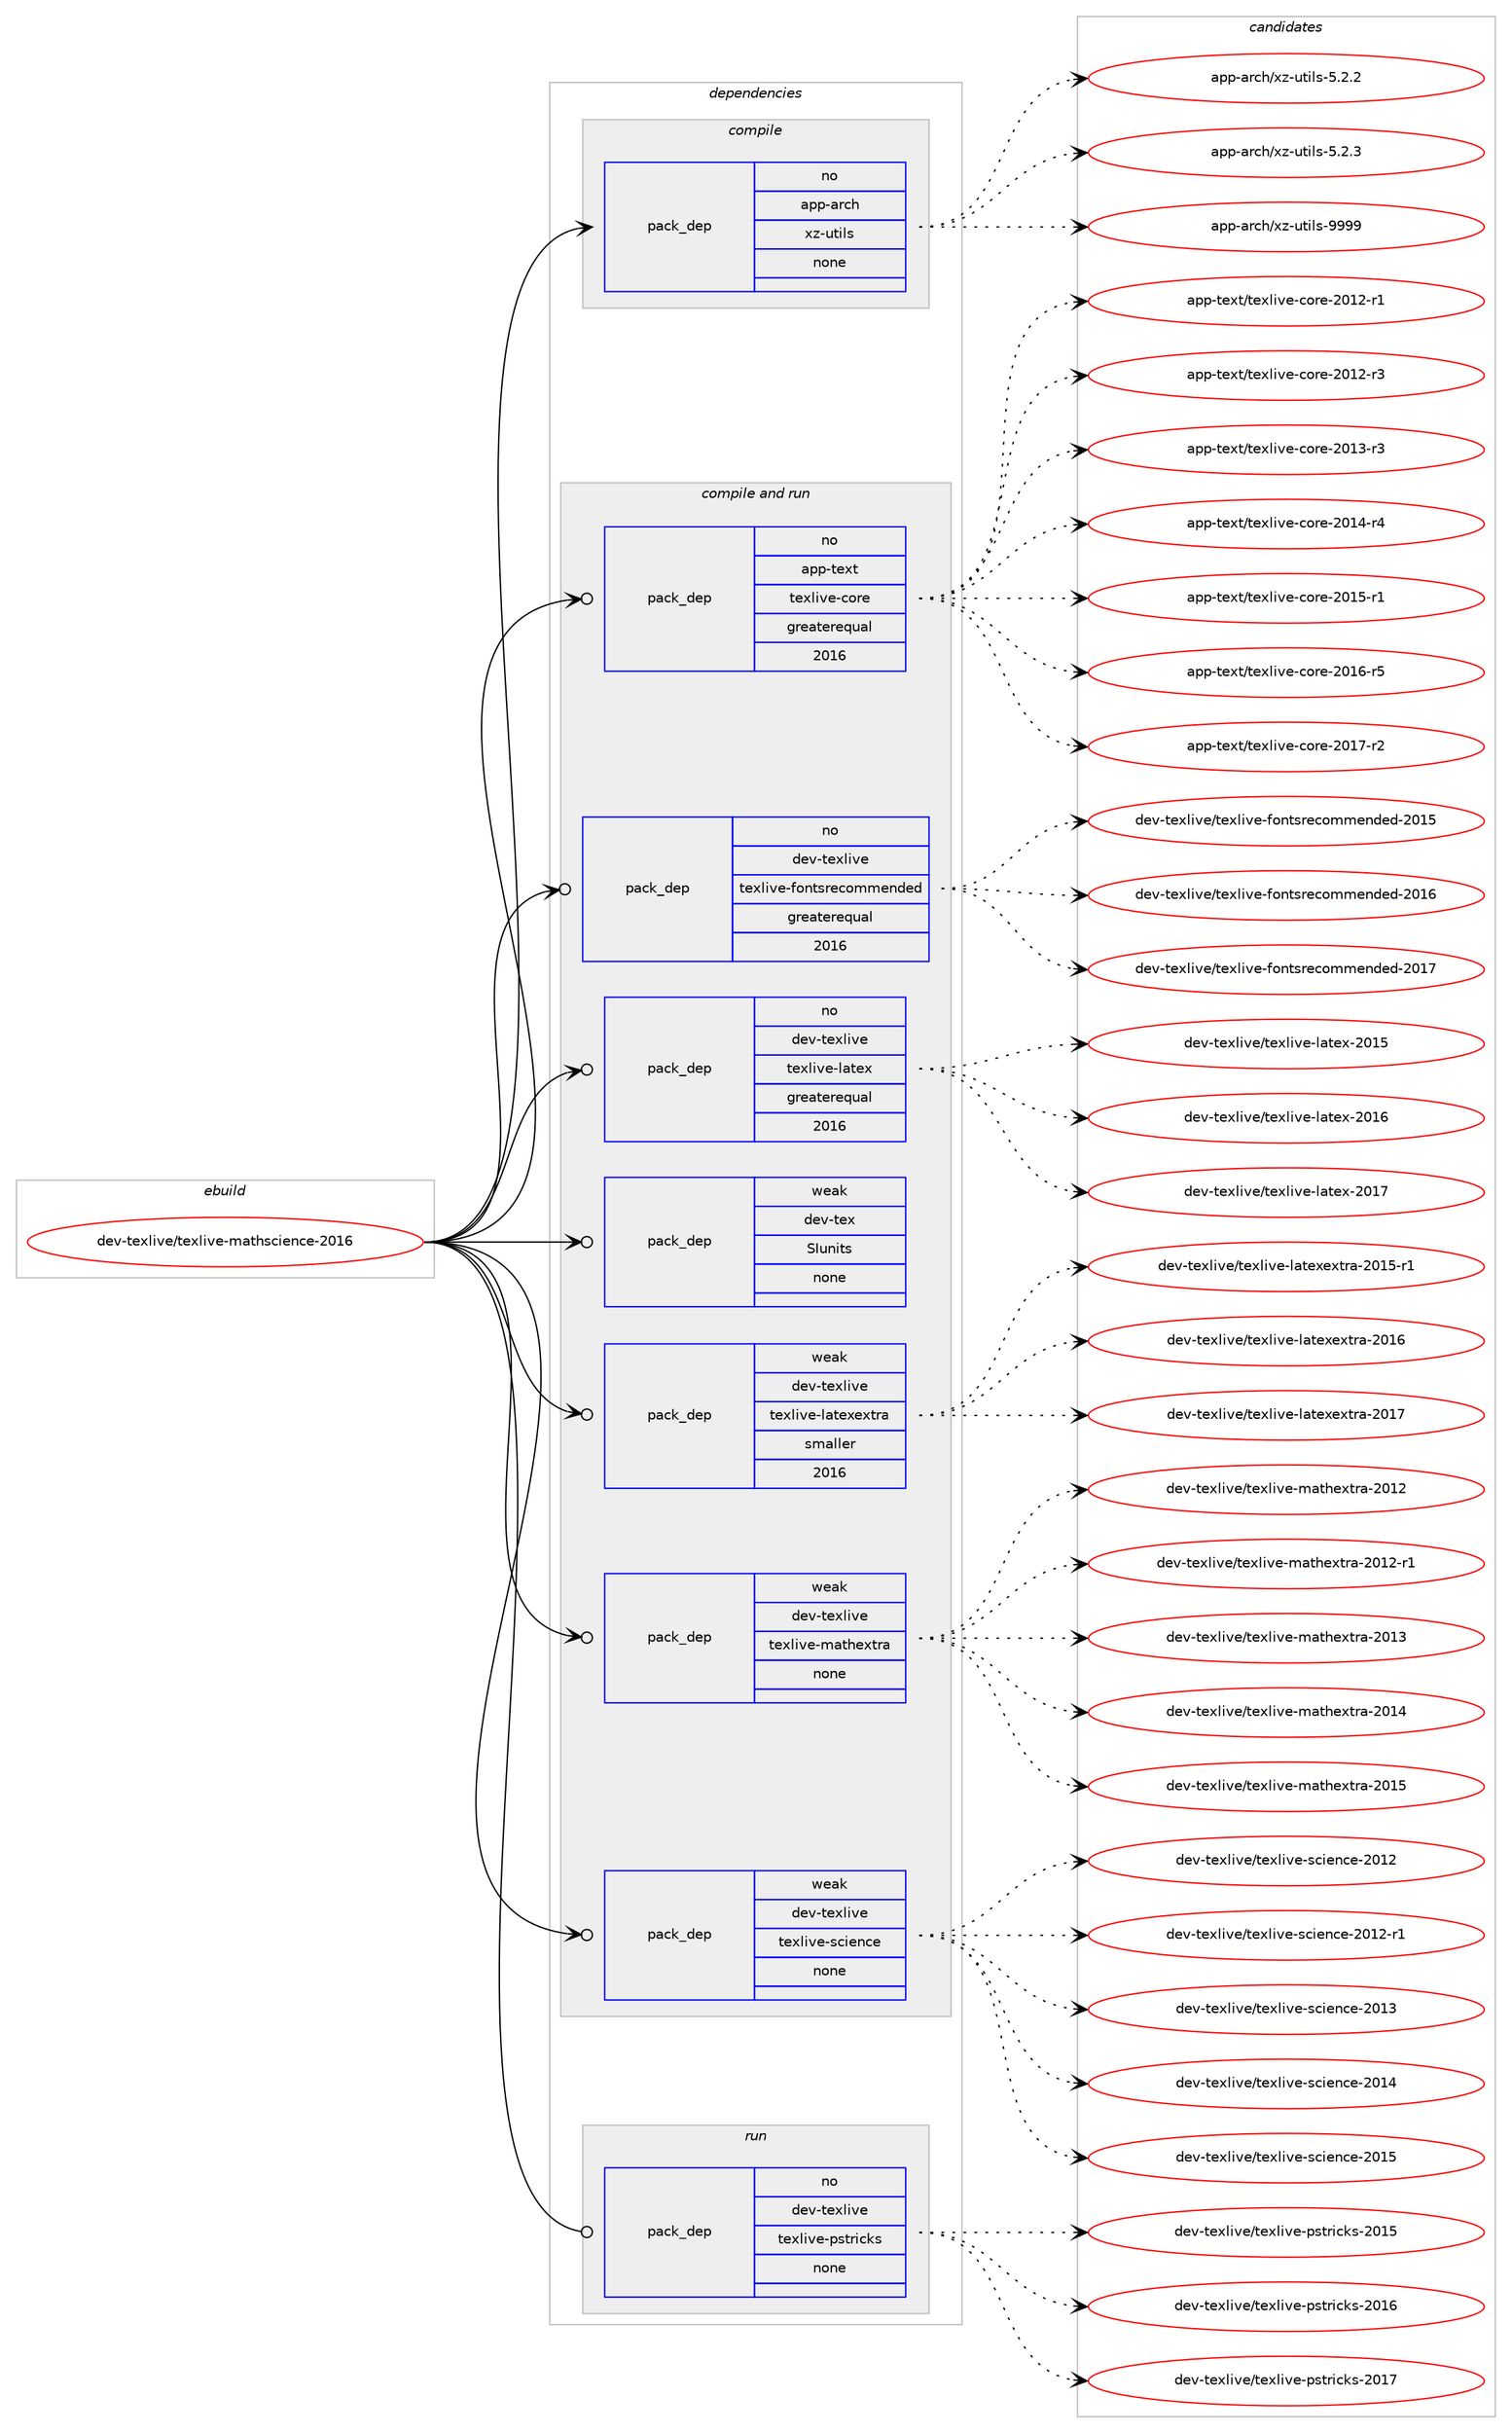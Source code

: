digraph prolog {

# *************
# Graph options
# *************

newrank=true;
concentrate=true;
compound=true;
graph [rankdir=LR,fontname=Helvetica,fontsize=10,ranksep=1.5];#, ranksep=2.5, nodesep=0.2];
edge  [arrowhead=vee];
node  [fontname=Helvetica,fontsize=10];

# **********
# The ebuild
# **********

subgraph cluster_leftcol {
color=gray;
rank=same;
label=<<i>ebuild</i>>;
id [label="dev-texlive/texlive-mathscience-2016", color=red, width=4, href="../dev-texlive/texlive-mathscience-2016.svg"];
}

# ****************
# The dependencies
# ****************

subgraph cluster_midcol {
color=gray;
label=<<i>dependencies</i>>;
subgraph cluster_compile {
fillcolor="#eeeeee";
style=filled;
label=<<i>compile</i>>;
subgraph pack199676 {
dependency281030 [label=<<TABLE BORDER="0" CELLBORDER="1" CELLSPACING="0" CELLPADDING="4" WIDTH="220"><TR><TD ROWSPAN="6" CELLPADDING="30">pack_dep</TD></TR><TR><TD WIDTH="110">no</TD></TR><TR><TD>app-arch</TD></TR><TR><TD>xz-utils</TD></TR><TR><TD>none</TD></TR><TR><TD></TD></TR></TABLE>>, shape=none, color=blue];
}
id:e -> dependency281030:w [weight=20,style="solid",arrowhead="vee"];
}
subgraph cluster_compileandrun {
fillcolor="#eeeeee";
style=filled;
label=<<i>compile and run</i>>;
subgraph pack199677 {
dependency281031 [label=<<TABLE BORDER="0" CELLBORDER="1" CELLSPACING="0" CELLPADDING="4" WIDTH="220"><TR><TD ROWSPAN="6" CELLPADDING="30">pack_dep</TD></TR><TR><TD WIDTH="110">no</TD></TR><TR><TD>app-text</TD></TR><TR><TD>texlive-core</TD></TR><TR><TD>greaterequal</TD></TR><TR><TD>2016</TD></TR></TABLE>>, shape=none, color=blue];
}
id:e -> dependency281031:w [weight=20,style="solid",arrowhead="odotvee"];
subgraph pack199678 {
dependency281032 [label=<<TABLE BORDER="0" CELLBORDER="1" CELLSPACING="0" CELLPADDING="4" WIDTH="220"><TR><TD ROWSPAN="6" CELLPADDING="30">pack_dep</TD></TR><TR><TD WIDTH="110">no</TD></TR><TR><TD>dev-texlive</TD></TR><TR><TD>texlive-fontsrecommended</TD></TR><TR><TD>greaterequal</TD></TR><TR><TD>2016</TD></TR></TABLE>>, shape=none, color=blue];
}
id:e -> dependency281032:w [weight=20,style="solid",arrowhead="odotvee"];
subgraph pack199679 {
dependency281033 [label=<<TABLE BORDER="0" CELLBORDER="1" CELLSPACING="0" CELLPADDING="4" WIDTH="220"><TR><TD ROWSPAN="6" CELLPADDING="30">pack_dep</TD></TR><TR><TD WIDTH="110">no</TD></TR><TR><TD>dev-texlive</TD></TR><TR><TD>texlive-latex</TD></TR><TR><TD>greaterequal</TD></TR><TR><TD>2016</TD></TR></TABLE>>, shape=none, color=blue];
}
id:e -> dependency281033:w [weight=20,style="solid",arrowhead="odotvee"];
subgraph pack199680 {
dependency281034 [label=<<TABLE BORDER="0" CELLBORDER="1" CELLSPACING="0" CELLPADDING="4" WIDTH="220"><TR><TD ROWSPAN="6" CELLPADDING="30">pack_dep</TD></TR><TR><TD WIDTH="110">weak</TD></TR><TR><TD>dev-tex</TD></TR><TR><TD>SIunits</TD></TR><TR><TD>none</TD></TR><TR><TD></TD></TR></TABLE>>, shape=none, color=blue];
}
id:e -> dependency281034:w [weight=20,style="solid",arrowhead="odotvee"];
subgraph pack199681 {
dependency281035 [label=<<TABLE BORDER="0" CELLBORDER="1" CELLSPACING="0" CELLPADDING="4" WIDTH="220"><TR><TD ROWSPAN="6" CELLPADDING="30">pack_dep</TD></TR><TR><TD WIDTH="110">weak</TD></TR><TR><TD>dev-texlive</TD></TR><TR><TD>texlive-latexextra</TD></TR><TR><TD>smaller</TD></TR><TR><TD>2016</TD></TR></TABLE>>, shape=none, color=blue];
}
id:e -> dependency281035:w [weight=20,style="solid",arrowhead="odotvee"];
subgraph pack199682 {
dependency281036 [label=<<TABLE BORDER="0" CELLBORDER="1" CELLSPACING="0" CELLPADDING="4" WIDTH="220"><TR><TD ROWSPAN="6" CELLPADDING="30">pack_dep</TD></TR><TR><TD WIDTH="110">weak</TD></TR><TR><TD>dev-texlive</TD></TR><TR><TD>texlive-mathextra</TD></TR><TR><TD>none</TD></TR><TR><TD></TD></TR></TABLE>>, shape=none, color=blue];
}
id:e -> dependency281036:w [weight=20,style="solid",arrowhead="odotvee"];
subgraph pack199683 {
dependency281037 [label=<<TABLE BORDER="0" CELLBORDER="1" CELLSPACING="0" CELLPADDING="4" WIDTH="220"><TR><TD ROWSPAN="6" CELLPADDING="30">pack_dep</TD></TR><TR><TD WIDTH="110">weak</TD></TR><TR><TD>dev-texlive</TD></TR><TR><TD>texlive-science</TD></TR><TR><TD>none</TD></TR><TR><TD></TD></TR></TABLE>>, shape=none, color=blue];
}
id:e -> dependency281037:w [weight=20,style="solid",arrowhead="odotvee"];
}
subgraph cluster_run {
fillcolor="#eeeeee";
style=filled;
label=<<i>run</i>>;
subgraph pack199684 {
dependency281038 [label=<<TABLE BORDER="0" CELLBORDER="1" CELLSPACING="0" CELLPADDING="4" WIDTH="220"><TR><TD ROWSPAN="6" CELLPADDING="30">pack_dep</TD></TR><TR><TD WIDTH="110">no</TD></TR><TR><TD>dev-texlive</TD></TR><TR><TD>texlive-pstricks</TD></TR><TR><TD>none</TD></TR><TR><TD></TD></TR></TABLE>>, shape=none, color=blue];
}
id:e -> dependency281038:w [weight=20,style="solid",arrowhead="odot"];
}
}

# **************
# The candidates
# **************

subgraph cluster_choices {
rank=same;
color=gray;
label=<<i>candidates</i>>;

subgraph choice199676 {
color=black;
nodesep=1;
choice971121124597114991044712012245117116105108115455346504650 [label="app-arch/xz-utils-5.2.2", color=red, width=4,href="../app-arch/xz-utils-5.2.2.svg"];
choice971121124597114991044712012245117116105108115455346504651 [label="app-arch/xz-utils-5.2.3", color=red, width=4,href="../app-arch/xz-utils-5.2.3.svg"];
choice9711211245971149910447120122451171161051081154557575757 [label="app-arch/xz-utils-9999", color=red, width=4,href="../app-arch/xz-utils-9999.svg"];
dependency281030:e -> choice971121124597114991044712012245117116105108115455346504650:w [style=dotted,weight="100"];
dependency281030:e -> choice971121124597114991044712012245117116105108115455346504651:w [style=dotted,weight="100"];
dependency281030:e -> choice9711211245971149910447120122451171161051081154557575757:w [style=dotted,weight="100"];
}
subgraph choice199677 {
color=black;
nodesep=1;
choice971121124511610112011647116101120108105118101459911111410145504849504511449 [label="app-text/texlive-core-2012-r1", color=red, width=4,href="../app-text/texlive-core-2012-r1.svg"];
choice971121124511610112011647116101120108105118101459911111410145504849504511451 [label="app-text/texlive-core-2012-r3", color=red, width=4,href="../app-text/texlive-core-2012-r3.svg"];
choice971121124511610112011647116101120108105118101459911111410145504849514511451 [label="app-text/texlive-core-2013-r3", color=red, width=4,href="../app-text/texlive-core-2013-r3.svg"];
choice971121124511610112011647116101120108105118101459911111410145504849524511452 [label="app-text/texlive-core-2014-r4", color=red, width=4,href="../app-text/texlive-core-2014-r4.svg"];
choice971121124511610112011647116101120108105118101459911111410145504849534511449 [label="app-text/texlive-core-2015-r1", color=red, width=4,href="../app-text/texlive-core-2015-r1.svg"];
choice971121124511610112011647116101120108105118101459911111410145504849544511453 [label="app-text/texlive-core-2016-r5", color=red, width=4,href="../app-text/texlive-core-2016-r5.svg"];
choice971121124511610112011647116101120108105118101459911111410145504849554511450 [label="app-text/texlive-core-2017-r2", color=red, width=4,href="../app-text/texlive-core-2017-r2.svg"];
dependency281031:e -> choice971121124511610112011647116101120108105118101459911111410145504849504511449:w [style=dotted,weight="100"];
dependency281031:e -> choice971121124511610112011647116101120108105118101459911111410145504849504511451:w [style=dotted,weight="100"];
dependency281031:e -> choice971121124511610112011647116101120108105118101459911111410145504849514511451:w [style=dotted,weight="100"];
dependency281031:e -> choice971121124511610112011647116101120108105118101459911111410145504849524511452:w [style=dotted,weight="100"];
dependency281031:e -> choice971121124511610112011647116101120108105118101459911111410145504849534511449:w [style=dotted,weight="100"];
dependency281031:e -> choice971121124511610112011647116101120108105118101459911111410145504849544511453:w [style=dotted,weight="100"];
dependency281031:e -> choice971121124511610112011647116101120108105118101459911111410145504849554511450:w [style=dotted,weight="100"];
}
subgraph choice199678 {
color=black;
nodesep=1;
choice100101118451161011201081051181014711610112010810511810145102111110116115114101991111091091011101001011004550484953 [label="dev-texlive/texlive-fontsrecommended-2015", color=red, width=4,href="../dev-texlive/texlive-fontsrecommended-2015.svg"];
choice100101118451161011201081051181014711610112010810511810145102111110116115114101991111091091011101001011004550484954 [label="dev-texlive/texlive-fontsrecommended-2016", color=red, width=4,href="../dev-texlive/texlive-fontsrecommended-2016.svg"];
choice100101118451161011201081051181014711610112010810511810145102111110116115114101991111091091011101001011004550484955 [label="dev-texlive/texlive-fontsrecommended-2017", color=red, width=4,href="../dev-texlive/texlive-fontsrecommended-2017.svg"];
dependency281032:e -> choice100101118451161011201081051181014711610112010810511810145102111110116115114101991111091091011101001011004550484953:w [style=dotted,weight="100"];
dependency281032:e -> choice100101118451161011201081051181014711610112010810511810145102111110116115114101991111091091011101001011004550484954:w [style=dotted,weight="100"];
dependency281032:e -> choice100101118451161011201081051181014711610112010810511810145102111110116115114101991111091091011101001011004550484955:w [style=dotted,weight="100"];
}
subgraph choice199679 {
color=black;
nodesep=1;
choice100101118451161011201081051181014711610112010810511810145108971161011204550484953 [label="dev-texlive/texlive-latex-2015", color=red, width=4,href="../dev-texlive/texlive-latex-2015.svg"];
choice100101118451161011201081051181014711610112010810511810145108971161011204550484954 [label="dev-texlive/texlive-latex-2016", color=red, width=4,href="../dev-texlive/texlive-latex-2016.svg"];
choice100101118451161011201081051181014711610112010810511810145108971161011204550484955 [label="dev-texlive/texlive-latex-2017", color=red, width=4,href="../dev-texlive/texlive-latex-2017.svg"];
dependency281033:e -> choice100101118451161011201081051181014711610112010810511810145108971161011204550484953:w [style=dotted,weight="100"];
dependency281033:e -> choice100101118451161011201081051181014711610112010810511810145108971161011204550484954:w [style=dotted,weight="100"];
dependency281033:e -> choice100101118451161011201081051181014711610112010810511810145108971161011204550484955:w [style=dotted,weight="100"];
}
subgraph choice199680 {
color=black;
nodesep=1;
}
subgraph choice199681 {
color=black;
nodesep=1;
choice100101118451161011201081051181014711610112010810511810145108971161011201011201161149745504849534511449 [label="dev-texlive/texlive-latexextra-2015-r1", color=red, width=4,href="../dev-texlive/texlive-latexextra-2015-r1.svg"];
choice10010111845116101120108105118101471161011201081051181014510897116101120101120116114974550484954 [label="dev-texlive/texlive-latexextra-2016", color=red, width=4,href="../dev-texlive/texlive-latexextra-2016.svg"];
choice10010111845116101120108105118101471161011201081051181014510897116101120101120116114974550484955 [label="dev-texlive/texlive-latexextra-2017", color=red, width=4,href="../dev-texlive/texlive-latexextra-2017.svg"];
dependency281035:e -> choice100101118451161011201081051181014711610112010810511810145108971161011201011201161149745504849534511449:w [style=dotted,weight="100"];
dependency281035:e -> choice10010111845116101120108105118101471161011201081051181014510897116101120101120116114974550484954:w [style=dotted,weight="100"];
dependency281035:e -> choice10010111845116101120108105118101471161011201081051181014510897116101120101120116114974550484955:w [style=dotted,weight="100"];
}
subgraph choice199682 {
color=black;
nodesep=1;
choice10010111845116101120108105118101471161011201081051181014510997116104101120116114974550484950 [label="dev-texlive/texlive-mathextra-2012", color=red, width=4,href="../dev-texlive/texlive-mathextra-2012.svg"];
choice100101118451161011201081051181014711610112010810511810145109971161041011201161149745504849504511449 [label="dev-texlive/texlive-mathextra-2012-r1", color=red, width=4,href="../dev-texlive/texlive-mathextra-2012-r1.svg"];
choice10010111845116101120108105118101471161011201081051181014510997116104101120116114974550484951 [label="dev-texlive/texlive-mathextra-2013", color=red, width=4,href="../dev-texlive/texlive-mathextra-2013.svg"];
choice10010111845116101120108105118101471161011201081051181014510997116104101120116114974550484952 [label="dev-texlive/texlive-mathextra-2014", color=red, width=4,href="../dev-texlive/texlive-mathextra-2014.svg"];
choice10010111845116101120108105118101471161011201081051181014510997116104101120116114974550484953 [label="dev-texlive/texlive-mathextra-2015", color=red, width=4,href="../dev-texlive/texlive-mathextra-2015.svg"];
dependency281036:e -> choice10010111845116101120108105118101471161011201081051181014510997116104101120116114974550484950:w [style=dotted,weight="100"];
dependency281036:e -> choice100101118451161011201081051181014711610112010810511810145109971161041011201161149745504849504511449:w [style=dotted,weight="100"];
dependency281036:e -> choice10010111845116101120108105118101471161011201081051181014510997116104101120116114974550484951:w [style=dotted,weight="100"];
dependency281036:e -> choice10010111845116101120108105118101471161011201081051181014510997116104101120116114974550484952:w [style=dotted,weight="100"];
dependency281036:e -> choice10010111845116101120108105118101471161011201081051181014510997116104101120116114974550484953:w [style=dotted,weight="100"];
}
subgraph choice199683 {
color=black;
nodesep=1;
choice10010111845116101120108105118101471161011201081051181014511599105101110991014550484950 [label="dev-texlive/texlive-science-2012", color=red, width=4,href="../dev-texlive/texlive-science-2012.svg"];
choice100101118451161011201081051181014711610112010810511810145115991051011109910145504849504511449 [label="dev-texlive/texlive-science-2012-r1", color=red, width=4,href="../dev-texlive/texlive-science-2012-r1.svg"];
choice10010111845116101120108105118101471161011201081051181014511599105101110991014550484951 [label="dev-texlive/texlive-science-2013", color=red, width=4,href="../dev-texlive/texlive-science-2013.svg"];
choice10010111845116101120108105118101471161011201081051181014511599105101110991014550484952 [label="dev-texlive/texlive-science-2014", color=red, width=4,href="../dev-texlive/texlive-science-2014.svg"];
choice10010111845116101120108105118101471161011201081051181014511599105101110991014550484953 [label="dev-texlive/texlive-science-2015", color=red, width=4,href="../dev-texlive/texlive-science-2015.svg"];
dependency281037:e -> choice10010111845116101120108105118101471161011201081051181014511599105101110991014550484950:w [style=dotted,weight="100"];
dependency281037:e -> choice100101118451161011201081051181014711610112010810511810145115991051011109910145504849504511449:w [style=dotted,weight="100"];
dependency281037:e -> choice10010111845116101120108105118101471161011201081051181014511599105101110991014550484951:w [style=dotted,weight="100"];
dependency281037:e -> choice10010111845116101120108105118101471161011201081051181014511599105101110991014550484952:w [style=dotted,weight="100"];
dependency281037:e -> choice10010111845116101120108105118101471161011201081051181014511599105101110991014550484953:w [style=dotted,weight="100"];
}
subgraph choice199684 {
color=black;
nodesep=1;
choice100101118451161011201081051181014711610112010810511810145112115116114105991071154550484953 [label="dev-texlive/texlive-pstricks-2015", color=red, width=4,href="../dev-texlive/texlive-pstricks-2015.svg"];
choice100101118451161011201081051181014711610112010810511810145112115116114105991071154550484954 [label="dev-texlive/texlive-pstricks-2016", color=red, width=4,href="../dev-texlive/texlive-pstricks-2016.svg"];
choice100101118451161011201081051181014711610112010810511810145112115116114105991071154550484955 [label="dev-texlive/texlive-pstricks-2017", color=red, width=4,href="../dev-texlive/texlive-pstricks-2017.svg"];
dependency281038:e -> choice100101118451161011201081051181014711610112010810511810145112115116114105991071154550484953:w [style=dotted,weight="100"];
dependency281038:e -> choice100101118451161011201081051181014711610112010810511810145112115116114105991071154550484954:w [style=dotted,weight="100"];
dependency281038:e -> choice100101118451161011201081051181014711610112010810511810145112115116114105991071154550484955:w [style=dotted,weight="100"];
}
}

}
